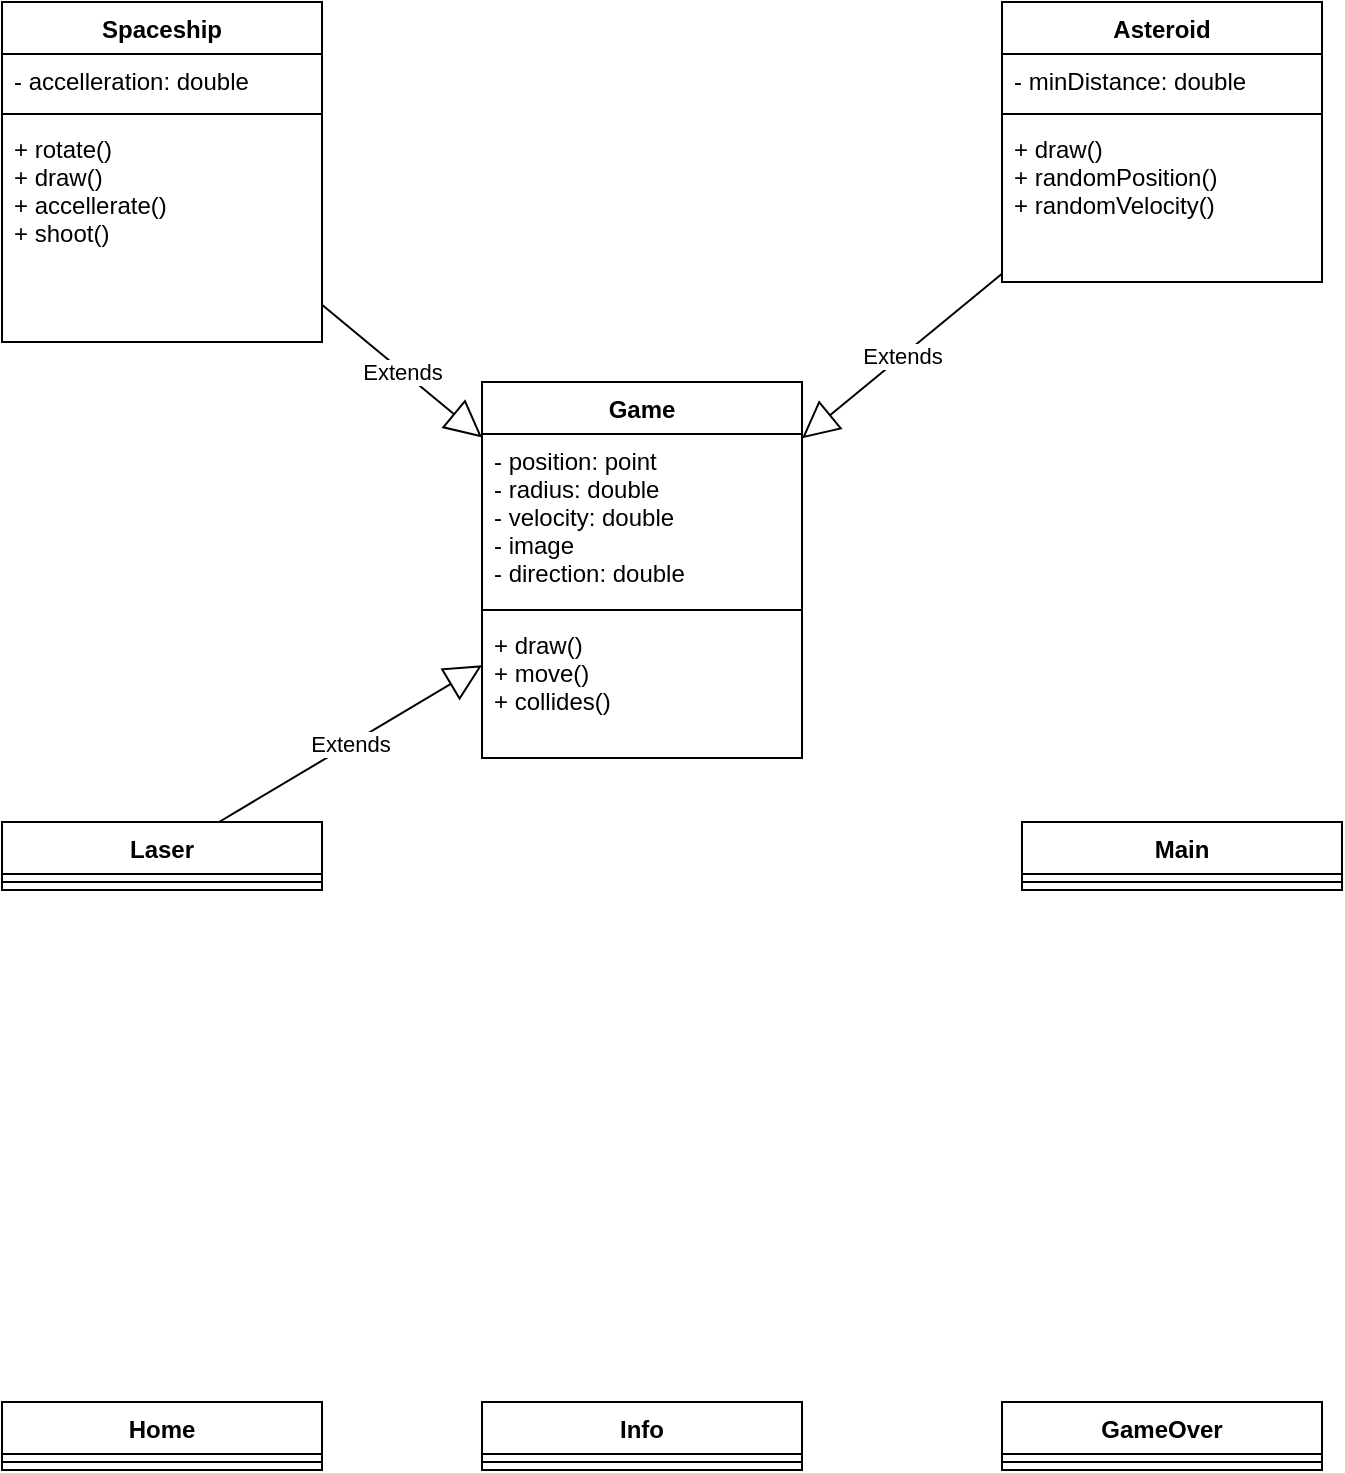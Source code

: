 <mxfile version="16.5.3" type="device"><diagram id="BKECJCNLXrtM_Tu4-EvN" name="Page-1"><mxGraphModel dx="1673" dy="896" grid="1" gridSize="10" guides="1" tooltips="1" connect="1" arrows="1" fold="1" page="1" pageScale="1" pageWidth="827" pageHeight="1169" math="0" shadow="0"><root><mxCell id="0"/><mxCell id="1" parent="0"/><mxCell id="KYMSLlx7-hyImJhlMdCo-2" value="Game" style="swimlane;fontStyle=1;align=center;verticalAlign=top;childLayout=stackLayout;horizontal=1;startSize=26;horizontalStack=0;resizeParent=1;resizeParentMax=0;resizeLast=0;collapsible=1;marginBottom=0;" vertex="1" parent="1"><mxGeometry x="300" y="260" width="160" height="188" as="geometry"><mxRectangle x="300" y="260" width="100" height="26" as="alternateBounds"/></mxGeometry></mxCell><mxCell id="KYMSLlx7-hyImJhlMdCo-3" value="- position: point&#10;- radius: double&#10;- velocity: double&#10;- image&#10;- direction: double" style="text;strokeColor=none;fillColor=none;align=left;verticalAlign=top;spacingLeft=4;spacingRight=4;overflow=hidden;rotatable=0;points=[[0,0.5],[1,0.5]];portConstraint=eastwest;" vertex="1" parent="KYMSLlx7-hyImJhlMdCo-2"><mxGeometry y="26" width="160" height="84" as="geometry"/></mxCell><mxCell id="KYMSLlx7-hyImJhlMdCo-4" value="" style="line;strokeWidth=1;fillColor=none;align=left;verticalAlign=middle;spacingTop=-1;spacingLeft=3;spacingRight=3;rotatable=0;labelPosition=right;points=[];portConstraint=eastwest;" vertex="1" parent="KYMSLlx7-hyImJhlMdCo-2"><mxGeometry y="110" width="160" height="8" as="geometry"/></mxCell><mxCell id="KYMSLlx7-hyImJhlMdCo-5" value="+ draw()&#10;+ move()&#10;+ collides()" style="text;strokeColor=none;fillColor=none;align=left;verticalAlign=top;spacingLeft=4;spacingRight=4;overflow=hidden;rotatable=0;points=[[0,0.5],[1,0.5]];portConstraint=eastwest;" vertex="1" parent="KYMSLlx7-hyImJhlMdCo-2"><mxGeometry y="118" width="160" height="70" as="geometry"/></mxCell><mxCell id="KYMSLlx7-hyImJhlMdCo-6" value="Spaceship" style="swimlane;fontStyle=1;align=center;verticalAlign=top;childLayout=stackLayout;horizontal=1;startSize=26;horizontalStack=0;resizeParent=1;resizeParentMax=0;resizeLast=0;collapsible=1;marginBottom=0;" vertex="1" parent="1"><mxGeometry x="60" y="70" width="160" height="170" as="geometry"><mxRectangle x="300" y="260" width="100" height="26" as="alternateBounds"/></mxGeometry></mxCell><mxCell id="KYMSLlx7-hyImJhlMdCo-7" value="- accelleration: double" style="text;strokeColor=none;fillColor=none;align=left;verticalAlign=top;spacingLeft=4;spacingRight=4;overflow=hidden;rotatable=0;points=[[0,0.5],[1,0.5]];portConstraint=eastwest;" vertex="1" parent="KYMSLlx7-hyImJhlMdCo-6"><mxGeometry y="26" width="160" height="26" as="geometry"/></mxCell><mxCell id="KYMSLlx7-hyImJhlMdCo-8" value="" style="line;strokeWidth=1;fillColor=none;align=left;verticalAlign=middle;spacingTop=-1;spacingLeft=3;spacingRight=3;rotatable=0;labelPosition=right;points=[];portConstraint=eastwest;" vertex="1" parent="KYMSLlx7-hyImJhlMdCo-6"><mxGeometry y="52" width="160" height="8" as="geometry"/></mxCell><mxCell id="KYMSLlx7-hyImJhlMdCo-9" value="+ rotate()&#10;+ draw()&#10;+ accellerate()&#10;+ shoot()" style="text;strokeColor=none;fillColor=none;align=left;verticalAlign=top;spacingLeft=4;spacingRight=4;overflow=hidden;rotatable=0;points=[[0,0.5],[1,0.5]];portConstraint=eastwest;" vertex="1" parent="KYMSLlx7-hyImJhlMdCo-6"><mxGeometry y="60" width="160" height="110" as="geometry"/></mxCell><mxCell id="KYMSLlx7-hyImJhlMdCo-10" value="Asteroid" style="swimlane;fontStyle=1;align=center;verticalAlign=top;childLayout=stackLayout;horizontal=1;startSize=26;horizontalStack=0;resizeParent=1;resizeParentMax=0;resizeLast=0;collapsible=1;marginBottom=0;" vertex="1" parent="1"><mxGeometry x="560" y="70" width="160" height="140" as="geometry"><mxRectangle x="300" y="260" width="100" height="26" as="alternateBounds"/></mxGeometry></mxCell><mxCell id="KYMSLlx7-hyImJhlMdCo-11" value="- minDistance: double" style="text;strokeColor=none;fillColor=none;align=left;verticalAlign=top;spacingLeft=4;spacingRight=4;overflow=hidden;rotatable=0;points=[[0,0.5],[1,0.5]];portConstraint=eastwest;" vertex="1" parent="KYMSLlx7-hyImJhlMdCo-10"><mxGeometry y="26" width="160" height="26" as="geometry"/></mxCell><mxCell id="KYMSLlx7-hyImJhlMdCo-12" value="" style="line;strokeWidth=1;fillColor=none;align=left;verticalAlign=middle;spacingTop=-1;spacingLeft=3;spacingRight=3;rotatable=0;labelPosition=right;points=[];portConstraint=eastwest;" vertex="1" parent="KYMSLlx7-hyImJhlMdCo-10"><mxGeometry y="52" width="160" height="8" as="geometry"/></mxCell><mxCell id="KYMSLlx7-hyImJhlMdCo-13" value="+ draw()&#10;+ randomPosition()&#10;+ randomVelocity()&#10;" style="text;strokeColor=none;fillColor=none;align=left;verticalAlign=top;spacingLeft=4;spacingRight=4;overflow=hidden;rotatable=0;points=[[0,0.5],[1,0.5]];portConstraint=eastwest;" vertex="1" parent="KYMSLlx7-hyImJhlMdCo-10"><mxGeometry y="60" width="160" height="80" as="geometry"/></mxCell><mxCell id="KYMSLlx7-hyImJhlMdCo-14" value="Laser" style="swimlane;fontStyle=1;align=center;verticalAlign=top;childLayout=stackLayout;horizontal=1;startSize=26;horizontalStack=0;resizeParent=1;resizeParentMax=0;resizeLast=0;collapsible=1;marginBottom=0;" vertex="1" parent="1"><mxGeometry x="60" y="480" width="160" height="34" as="geometry"><mxRectangle x="300" y="260" width="100" height="26" as="alternateBounds"/></mxGeometry></mxCell><mxCell id="KYMSLlx7-hyImJhlMdCo-16" value="" style="line;strokeWidth=1;fillColor=none;align=left;verticalAlign=middle;spacingTop=-1;spacingLeft=3;spacingRight=3;rotatable=0;labelPosition=right;points=[];portConstraint=eastwest;" vertex="1" parent="KYMSLlx7-hyImJhlMdCo-14"><mxGeometry y="26" width="160" height="8" as="geometry"/></mxCell><mxCell id="KYMSLlx7-hyImJhlMdCo-18" value="Main" style="swimlane;fontStyle=1;align=center;verticalAlign=top;childLayout=stackLayout;horizontal=1;startSize=26;horizontalStack=0;resizeParent=1;resizeParentMax=0;resizeLast=0;collapsible=1;marginBottom=0;" vertex="1" parent="1"><mxGeometry x="570" y="480" width="160" height="34" as="geometry"><mxRectangle x="300" y="260" width="100" height="26" as="alternateBounds"/></mxGeometry></mxCell><mxCell id="KYMSLlx7-hyImJhlMdCo-20" value="" style="line;strokeWidth=1;fillColor=none;align=left;verticalAlign=middle;spacingTop=-1;spacingLeft=3;spacingRight=3;rotatable=0;labelPosition=right;points=[];portConstraint=eastwest;" vertex="1" parent="KYMSLlx7-hyImJhlMdCo-18"><mxGeometry y="26" width="160" height="8" as="geometry"/></mxCell><mxCell id="KYMSLlx7-hyImJhlMdCo-22" value="Home" style="swimlane;fontStyle=1;align=center;verticalAlign=top;childLayout=stackLayout;horizontal=1;startSize=26;horizontalStack=0;resizeParent=1;resizeParentMax=0;resizeLast=0;collapsible=1;marginBottom=0;" vertex="1" parent="1"><mxGeometry x="60" y="770" width="160" height="34" as="geometry"><mxRectangle x="300" y="260" width="100" height="26" as="alternateBounds"/></mxGeometry></mxCell><mxCell id="KYMSLlx7-hyImJhlMdCo-24" value="" style="line;strokeWidth=1;fillColor=none;align=left;verticalAlign=middle;spacingTop=-1;spacingLeft=3;spacingRight=3;rotatable=0;labelPosition=right;points=[];portConstraint=eastwest;" vertex="1" parent="KYMSLlx7-hyImJhlMdCo-22"><mxGeometry y="26" width="160" height="8" as="geometry"/></mxCell><mxCell id="KYMSLlx7-hyImJhlMdCo-26" value="Info" style="swimlane;fontStyle=1;align=center;verticalAlign=top;childLayout=stackLayout;horizontal=1;startSize=26;horizontalStack=0;resizeParent=1;resizeParentMax=0;resizeLast=0;collapsible=1;marginBottom=0;" vertex="1" parent="1"><mxGeometry x="300" y="770" width="160" height="34" as="geometry"><mxRectangle x="300" y="260" width="100" height="26" as="alternateBounds"/></mxGeometry></mxCell><mxCell id="KYMSLlx7-hyImJhlMdCo-28" value="" style="line;strokeWidth=1;fillColor=none;align=left;verticalAlign=middle;spacingTop=-1;spacingLeft=3;spacingRight=3;rotatable=0;labelPosition=right;points=[];portConstraint=eastwest;" vertex="1" parent="KYMSLlx7-hyImJhlMdCo-26"><mxGeometry y="26" width="160" height="8" as="geometry"/></mxCell><mxCell id="KYMSLlx7-hyImJhlMdCo-30" value="GameOver" style="swimlane;fontStyle=1;align=center;verticalAlign=top;childLayout=stackLayout;horizontal=1;startSize=26;horizontalStack=0;resizeParent=1;resizeParentMax=0;resizeLast=0;collapsible=1;marginBottom=0;" vertex="1" parent="1"><mxGeometry x="560" y="770" width="160" height="34" as="geometry"><mxRectangle x="300" y="260" width="100" height="26" as="alternateBounds"/></mxGeometry></mxCell><mxCell id="KYMSLlx7-hyImJhlMdCo-32" value="" style="line;strokeWidth=1;fillColor=none;align=left;verticalAlign=middle;spacingTop=-1;spacingLeft=3;spacingRight=3;rotatable=0;labelPosition=right;points=[];portConstraint=eastwest;" vertex="1" parent="KYMSLlx7-hyImJhlMdCo-30"><mxGeometry y="26" width="160" height="8" as="geometry"/></mxCell><mxCell id="KYMSLlx7-hyImJhlMdCo-37" value="Extends" style="endArrow=block;endSize=16;endFill=0;html=1;rounded=0;" edge="1" parent="1" source="KYMSLlx7-hyImJhlMdCo-6" target="KYMSLlx7-hyImJhlMdCo-2"><mxGeometry width="160" relative="1" as="geometry"><mxPoint x="30" y="190" as="sourcePoint"/><mxPoint x="190" y="190" as="targetPoint"/></mxGeometry></mxCell><mxCell id="KYMSLlx7-hyImJhlMdCo-38" value="Extends" style="endArrow=block;endSize=16;endFill=0;html=1;rounded=0;" edge="1" parent="1" source="KYMSLlx7-hyImJhlMdCo-14" target="KYMSLlx7-hyImJhlMdCo-2"><mxGeometry width="160" relative="1" as="geometry"><mxPoint x="50" y="350" as="sourcePoint"/><mxPoint x="210" y="350" as="targetPoint"/></mxGeometry></mxCell><mxCell id="KYMSLlx7-hyImJhlMdCo-39" value="Extends" style="endArrow=block;endSize=16;endFill=0;html=1;rounded=0;" edge="1" parent="1" source="KYMSLlx7-hyImJhlMdCo-10" target="KYMSLlx7-hyImJhlMdCo-2"><mxGeometry width="160" relative="1" as="geometry"><mxPoint x="30" y="390" as="sourcePoint"/><mxPoint x="190" y="390" as="targetPoint"/></mxGeometry></mxCell></root></mxGraphModel></diagram></mxfile>